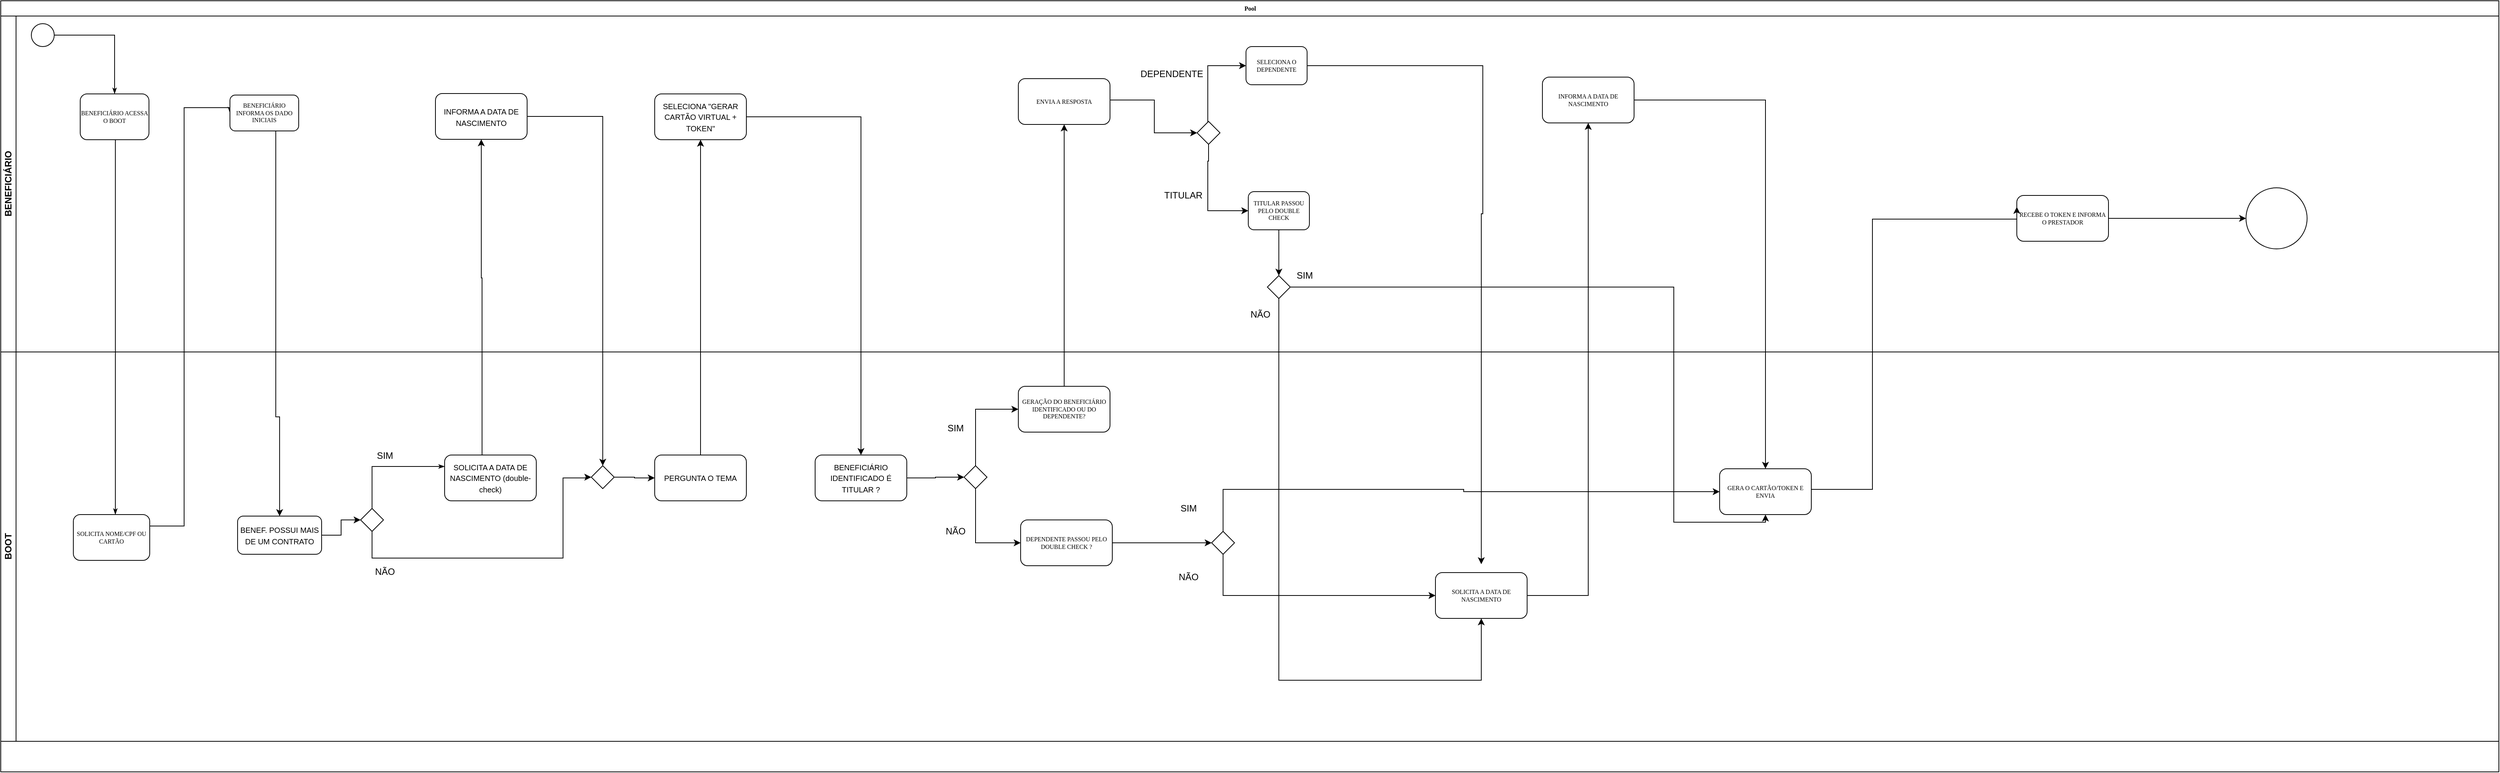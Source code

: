 <mxfile version="24.0.2" type="github">
  <diagram name="Page-1" id="c7488fd3-1785-93aa-aadb-54a6760d102a">
    <mxGraphModel dx="2980" dy="764" grid="1" gridSize="10" guides="1" tooltips="1" connect="1" arrows="1" fold="1" page="1" pageScale="1" pageWidth="1100" pageHeight="850" background="none" math="0" shadow="0">
      <root>
        <mxCell id="0" />
        <mxCell id="1" parent="0" />
        <mxCell id="2b4e8129b02d487f-1" value="Pool" style="swimlane;html=1;childLayout=stackLayout;horizontal=1;startSize=20;horizontalStack=0;rounded=0;shadow=0;labelBackgroundColor=none;strokeWidth=1;fontFamily=Verdana;fontSize=8;align=center;" parent="1" vertex="1">
          <mxGeometry x="-620" y="30" width="3270" height="1010" as="geometry" />
        </mxCell>
        <mxCell id="2b4e8129b02d487f-24" style="edgeStyle=orthogonalEdgeStyle;rounded=0;html=1;labelBackgroundColor=none;startArrow=none;startFill=0;startSize=5;endArrow=classicThin;endFill=1;endSize=5;jettySize=auto;orthogonalLoop=1;strokeWidth=1;fontFamily=Verdana;fontSize=8" parent="2b4e8129b02d487f-1" source="2b4e8129b02d487f-6" target="2b4e8129b02d487f-12" edge="1">
          <mxGeometry relative="1" as="geometry">
            <Array as="points">
              <mxPoint x="150" y="200" />
              <mxPoint x="150" y="200" />
            </Array>
          </mxGeometry>
        </mxCell>
        <mxCell id="2b4e8129b02d487f-26" style="edgeStyle=orthogonalEdgeStyle;rounded=0;html=1;labelBackgroundColor=none;startArrow=none;startFill=0;startSize=5;endArrow=classicThin;endFill=1;endSize=5;jettySize=auto;orthogonalLoop=1;strokeWidth=1;fontFamily=Verdana;fontSize=8;entryX=0;entryY=0.5;entryDx=0;entryDy=0;exitX=1;exitY=0.25;exitDx=0;exitDy=0;" parent="2b4e8129b02d487f-1" source="2b4e8129b02d487f-12" target="2b4e8129b02d487f-7" edge="1">
          <mxGeometry relative="1" as="geometry">
            <mxPoint x="280" y="97" as="targetPoint" />
            <Array as="points">
              <mxPoint x="240" y="688" />
              <mxPoint x="240" y="140" />
              <mxPoint x="300" y="140" />
            </Array>
          </mxGeometry>
        </mxCell>
        <mxCell id="DA61yKmNvIKPyCM13obE-10" style="edgeStyle=orthogonalEdgeStyle;rounded=0;orthogonalLoop=1;jettySize=auto;html=1;entryX=0.5;entryY=0;entryDx=0;entryDy=0;" edge="1" parent="2b4e8129b02d487f-1" source="2b4e8129b02d487f-7" target="DA61yKmNvIKPyCM13obE-8">
          <mxGeometry relative="1" as="geometry">
            <mxPoint x="360" y="400" as="targetPoint" />
            <Array as="points">
              <mxPoint x="360" y="545" />
            </Array>
          </mxGeometry>
        </mxCell>
        <mxCell id="DA61yKmNvIKPyCM13obE-36" value="" style="edgeStyle=orthogonalEdgeStyle;rounded=0;orthogonalLoop=1;jettySize=auto;html=1;" edge="1" parent="2b4e8129b02d487f-1" source="DA61yKmNvIKPyCM13obE-22" target="DA61yKmNvIKPyCM13obE-35">
          <mxGeometry relative="1" as="geometry">
            <Array as="points">
              <mxPoint x="630" y="363" />
              <mxPoint x="629" y="363" />
            </Array>
          </mxGeometry>
        </mxCell>
        <mxCell id="DA61yKmNvIKPyCM13obE-41" style="edgeStyle=orthogonalEdgeStyle;rounded=0;orthogonalLoop=1;jettySize=auto;html=1;entryX=0.5;entryY=0;entryDx=0;entryDy=0;entryPerimeter=0;" edge="1" parent="2b4e8129b02d487f-1" source="DA61yKmNvIKPyCM13obE-35" target="DA61yKmNvIKPyCM13obE-46">
          <mxGeometry relative="1" as="geometry">
            <mxPoint x="776" y="460" as="targetPoint" />
          </mxGeometry>
        </mxCell>
        <mxCell id="DA61yKmNvIKPyCM13obE-51" value="" style="edgeStyle=orthogonalEdgeStyle;rounded=0;orthogonalLoop=1;jettySize=auto;html=1;" edge="1" parent="2b4e8129b02d487f-1" source="DA61yKmNvIKPyCM13obE-28" target="DA61yKmNvIKPyCM13obE-50">
          <mxGeometry relative="1" as="geometry" />
        </mxCell>
        <mxCell id="DA61yKmNvIKPyCM13obE-53" value="" style="edgeStyle=orthogonalEdgeStyle;rounded=0;orthogonalLoop=1;jettySize=auto;html=1;" edge="1" parent="2b4e8129b02d487f-1" source="DA61yKmNvIKPyCM13obE-50" target="DA61yKmNvIKPyCM13obE-52">
          <mxGeometry relative="1" as="geometry" />
        </mxCell>
        <mxCell id="DA61yKmNvIKPyCM13obE-93" value="" style="edgeStyle=orthogonalEdgeStyle;rounded=0;orthogonalLoop=1;jettySize=auto;html=1;" edge="1" parent="2b4e8129b02d487f-1" source="DA61yKmNvIKPyCM13obE-88" target="DA61yKmNvIKPyCM13obE-92">
          <mxGeometry relative="1" as="geometry" />
        </mxCell>
        <mxCell id="DA61yKmNvIKPyCM13obE-95" value="" style="edgeStyle=orthogonalEdgeStyle;rounded=0;orthogonalLoop=1;jettySize=auto;html=1;" edge="1" parent="2b4e8129b02d487f-1" source="DA61yKmNvIKPyCM13obE-92" target="DA61yKmNvIKPyCM13obE-94">
          <mxGeometry relative="1" as="geometry" />
        </mxCell>
        <object label="BENEFICIÁRIO" id="2b4e8129b02d487f-2">
          <mxCell style="swimlane;html=1;startSize=20;horizontal=0;" parent="2b4e8129b02d487f-1" vertex="1">
            <mxGeometry y="20" width="3270" height="440" as="geometry" />
          </mxCell>
        </object>
        <mxCell id="2b4e8129b02d487f-18" style="edgeStyle=orthogonalEdgeStyle;rounded=0;html=1;labelBackgroundColor=none;startArrow=none;startFill=0;startSize=5;endArrow=classicThin;endFill=1;endSize=5;jettySize=auto;orthogonalLoop=1;strokeWidth=1;fontFamily=Verdana;fontSize=8" parent="2b4e8129b02d487f-2" source="2b4e8129b02d487f-5" target="2b4e8129b02d487f-6" edge="1">
          <mxGeometry relative="1" as="geometry" />
        </mxCell>
        <mxCell id="2b4e8129b02d487f-5" value="" style="ellipse;whiteSpace=wrap;html=1;rounded=0;shadow=0;labelBackgroundColor=none;strokeWidth=1;fontFamily=Verdana;fontSize=8;align=center;" parent="2b4e8129b02d487f-2" vertex="1">
          <mxGeometry x="40" y="10" width="30" height="30" as="geometry" />
        </mxCell>
        <mxCell id="2b4e8129b02d487f-6" value="BENEFICIÁRIO ACESSA O BOOT" style="rounded=1;whiteSpace=wrap;html=1;shadow=0;labelBackgroundColor=none;strokeWidth=1;fontFamily=Verdana;fontSize=8;align=center;" parent="2b4e8129b02d487f-2" vertex="1">
          <mxGeometry x="104" y="102" width="90" height="60" as="geometry" />
        </mxCell>
        <mxCell id="2b4e8129b02d487f-7" value="BENEFICIÁRIO INFORMA OS DADO INICIAIS" style="rounded=1;whiteSpace=wrap;html=1;shadow=0;labelBackgroundColor=none;strokeWidth=1;fontFamily=Verdana;fontSize=8;align=center;" parent="2b4e8129b02d487f-2" vertex="1">
          <mxGeometry x="300" y="103.5" width="90" height="47" as="geometry" />
        </mxCell>
        <mxCell id="DA61yKmNvIKPyCM13obE-35" value="&lt;font style=&quot;font-size: 10px;&quot;&gt;INFORMA A DATA DE NASCIMENTO&lt;/font&gt;" style="whiteSpace=wrap;html=1;rounded=1;" vertex="1" parent="2b4e8129b02d487f-2">
          <mxGeometry x="569" y="101.5" width="120" height="60" as="geometry" />
        </mxCell>
        <mxCell id="DA61yKmNvIKPyCM13obE-50" value="&lt;font style=&quot;font-size: 10px;&quot;&gt;SELECIONA &quot;GERAR CARTÃO VIRTUAL + TOKEN&quot;&lt;/font&gt;" style="whiteSpace=wrap;html=1;rounded=1;" vertex="1" parent="2b4e8129b02d487f-2">
          <mxGeometry x="856" y="102" width="120" height="60" as="geometry" />
        </mxCell>
        <mxCell id="DA61yKmNvIKPyCM13obE-149" value="" style="edgeStyle=orthogonalEdgeStyle;rounded=0;orthogonalLoop=1;jettySize=auto;html=1;" edge="1" parent="2b4e8129b02d487f-2" source="DA61yKmNvIKPyCM13obE-90" target="DA61yKmNvIKPyCM13obE-148">
          <mxGeometry relative="1" as="geometry" />
        </mxCell>
        <mxCell id="DA61yKmNvIKPyCM13obE-90" value="RECEBE O TOKEN E INFORMA O PRESTADOR" style="whiteSpace=wrap;html=1;fontSize=8;fontFamily=Verdana;strokeWidth=1;rounded=1;shadow=0;labelBackgroundColor=none;" vertex="1" parent="2b4e8129b02d487f-2">
          <mxGeometry x="2639" y="235.0" width="120" height="60" as="geometry" />
        </mxCell>
        <mxCell id="DA61yKmNvIKPyCM13obE-92" value="INFORMA A DATA DE NASCIMENTO" style="whiteSpace=wrap;html=1;fontSize=8;fontFamily=Verdana;strokeWidth=1;rounded=1;shadow=0;labelBackgroundColor=none;" vertex="1" parent="2b4e8129b02d487f-2">
          <mxGeometry x="2018" y="80.0" width="120" height="60" as="geometry" />
        </mxCell>
        <mxCell id="DA61yKmNvIKPyCM13obE-107" value="" style="edgeStyle=orthogonalEdgeStyle;rounded=0;orthogonalLoop=1;jettySize=auto;html=1;entryX=0;entryY=0.5;entryDx=0;entryDy=0;entryPerimeter=0;" edge="1" parent="2b4e8129b02d487f-2" source="DA61yKmNvIKPyCM13obE-103" target="DA61yKmNvIKPyCM13obE-105">
          <mxGeometry relative="1" as="geometry">
            <mxPoint x="1532" y="130.0" as="targetPoint" />
            <Array as="points">
              <mxPoint x="1510" y="110" />
              <mxPoint x="1510" y="153" />
            </Array>
          </mxGeometry>
        </mxCell>
        <mxCell id="DA61yKmNvIKPyCM13obE-103" value="ENVIA A RESPOSTA" style="whiteSpace=wrap;html=1;fontSize=8;fontFamily=Verdana;strokeWidth=1;rounded=1;shadow=0;labelBackgroundColor=none;" vertex="1" parent="2b4e8129b02d487f-2">
          <mxGeometry x="1332" y="82.0" width="120" height="60" as="geometry" />
        </mxCell>
        <mxCell id="DA61yKmNvIKPyCM13obE-109" value="" style="edgeStyle=orthogonalEdgeStyle;rounded=0;orthogonalLoop=1;jettySize=auto;html=1;entryX=0;entryY=0.5;entryDx=0;entryDy=0;exitX=0.5;exitY=0;exitDx=0;exitDy=0;exitPerimeter=0;" edge="1" parent="2b4e8129b02d487f-2" source="DA61yKmNvIKPyCM13obE-105" target="DA61yKmNvIKPyCM13obE-108">
          <mxGeometry relative="1" as="geometry">
            <mxPoint x="1590" y="140" as="sourcePoint" />
            <Array as="points">
              <mxPoint x="1580" y="141" />
              <mxPoint x="1580" y="65" />
            </Array>
          </mxGeometry>
        </mxCell>
        <mxCell id="DA61yKmNvIKPyCM13obE-111" value="" style="edgeStyle=orthogonalEdgeStyle;rounded=0;orthogonalLoop=1;jettySize=auto;html=1;exitX=0.5;exitY=1;exitDx=0;exitDy=0;exitPerimeter=0;" edge="1" parent="2b4e8129b02d487f-2" source="DA61yKmNvIKPyCM13obE-105" target="DA61yKmNvIKPyCM13obE-110">
          <mxGeometry relative="1" as="geometry">
            <Array as="points">
              <mxPoint x="1581" y="190" />
              <mxPoint x="1580" y="190" />
              <mxPoint x="1580" y="255" />
            </Array>
          </mxGeometry>
        </mxCell>
        <mxCell id="DA61yKmNvIKPyCM13obE-105" value="&lt;span style=&quot;color: rgba(0, 0, 0, 0); font-family: monospace; font-size: 0px; text-align: start; text-wrap: nowrap;&quot;&gt;%3CmxGraphModel%3E%3Croot%3E%3CmxCell%20id%3D%220%22%2F%3E%3CmxCell%20id%3D%221%22%20parent%3D%220%22%2F%3E%3CmxCell%20id%3D%222%22%20value%3D%22N%C3%83O%22%20style%3D%22text%3Bhtml%3D1%3Balign%3Dcenter%3BverticalAlign%3Dmiddle%3BwhiteSpace%3Dwrap%3Brounded%3D0%3B%22%20vertex%3D%221%22%20parent%3D%221%22%3E%3CmxGeometry%20x%3D%22-16%22%20y%3D%22525%22%20width%3D%2260%22%20height%3D%2230%22%20as%3D%22geometry%22%2F%3E%3C%2FmxCell%3E%3C%2Froot%3E%3C%2FmxGraphModel%3E&lt;/span&gt;" style="strokeWidth=1;html=1;shape=mxgraph.flowchart.decision;whiteSpace=wrap;rounded=1;shadow=0;labelBackgroundColor=none;fontFamily=Verdana;fontSize=8;align=center;" vertex="1" parent="2b4e8129b02d487f-2">
          <mxGeometry x="1566" y="138.0" width="30" height="30" as="geometry" />
        </mxCell>
        <mxCell id="DA61yKmNvIKPyCM13obE-108" value="SELECIONA O DEPENDENTE" style="whiteSpace=wrap;html=1;fontSize=8;fontFamily=Verdana;strokeWidth=1;rounded=1;shadow=0;labelBackgroundColor=none;" vertex="1" parent="2b4e8129b02d487f-2">
          <mxGeometry x="1630" y="40" width="80" height="50" as="geometry" />
        </mxCell>
        <mxCell id="DA61yKmNvIKPyCM13obE-124" value="" style="edgeStyle=orthogonalEdgeStyle;rounded=0;orthogonalLoop=1;jettySize=auto;html=1;exitX=0.5;exitY=1;exitDx=0;exitDy=0;" edge="1" parent="2b4e8129b02d487f-2" source="DA61yKmNvIKPyCM13obE-110" target="DA61yKmNvIKPyCM13obE-121">
          <mxGeometry relative="1" as="geometry" />
        </mxCell>
        <mxCell id="DA61yKmNvIKPyCM13obE-110" value="TITULAR PASSOU PELO DOUBLE CHECK" style="whiteSpace=wrap;html=1;fontSize=8;fontFamily=Verdana;strokeWidth=1;rounded=1;shadow=0;labelBackgroundColor=none;" vertex="1" parent="2b4e8129b02d487f-2">
          <mxGeometry x="1633" y="230" width="80" height="50" as="geometry" />
        </mxCell>
        <mxCell id="DA61yKmNvIKPyCM13obE-121" value="&lt;span style=&quot;color: rgba(0, 0, 0, 0); font-family: monospace; font-size: 0px; text-align: start; text-wrap: nowrap;&quot;&gt;%3CmxGraphModel%3E%3Croot%3E%3CmxCell%20id%3D%220%22%2F%3E%3CmxCell%20id%3D%221%22%20parent%3D%220%22%2F%3E%3CmxCell%20id%3D%222%22%20value%3D%22N%C3%83O%22%20style%3D%22text%3Bhtml%3D1%3Balign%3Dcenter%3BverticalAlign%3Dmiddle%3BwhiteSpace%3Dwrap%3Brounded%3D0%3B%22%20vertex%3D%221%22%20parent%3D%221%22%3E%3CmxGeometry%20x%3D%22-16%22%20y%3D%22525%22%20width%3D%2260%22%20height%3D%2230%22%20as%3D%22geometry%22%2F%3E%3C%2FmxCell%3E%3C%2Froot%3E%3C%2FmxGraphModel%3E&lt;/span&gt;" style="strokeWidth=1;html=1;shape=mxgraph.flowchart.decision;whiteSpace=wrap;rounded=1;shadow=0;labelBackgroundColor=none;fontFamily=Verdana;fontSize=8;align=center;" vertex="1" parent="2b4e8129b02d487f-2">
          <mxGeometry x="1658" y="340.0" width="30" height="30" as="geometry" />
        </mxCell>
        <mxCell id="DA61yKmNvIKPyCM13obE-129" value="SIM" style="text;html=1;align=center;verticalAlign=middle;whiteSpace=wrap;rounded=0;" vertex="1" parent="2b4e8129b02d487f-2">
          <mxGeometry x="1677" y="325.0" width="60" height="30" as="geometry" />
        </mxCell>
        <mxCell id="DA61yKmNvIKPyCM13obE-140" value="NÃO" style="text;html=1;align=center;verticalAlign=middle;whiteSpace=wrap;rounded=0;" vertex="1" parent="2b4e8129b02d487f-2">
          <mxGeometry x="1619" y="376.0" width="60" height="30" as="geometry" />
        </mxCell>
        <mxCell id="DA61yKmNvIKPyCM13obE-145" value="DEPENDENTE" style="text;html=1;align=center;verticalAlign=middle;whiteSpace=wrap;rounded=0;" vertex="1" parent="2b4e8129b02d487f-2">
          <mxGeometry x="1495" y="61" width="76" height="30" as="geometry" />
        </mxCell>
        <mxCell id="DA61yKmNvIKPyCM13obE-148" value="" style="ellipse;whiteSpace=wrap;html=1;fontSize=8;fontFamily=Verdana;strokeWidth=1;rounded=1;shadow=0;labelBackgroundColor=none;" vertex="1" parent="2b4e8129b02d487f-2">
          <mxGeometry x="2939" y="225.0" width="80" height="80" as="geometry" />
        </mxCell>
        <mxCell id="DA61yKmNvIKPyCM13obE-100" value="" style="edgeStyle=orthogonalEdgeStyle;rounded=0;orthogonalLoop=1;jettySize=auto;html=1;entryX=0;entryY=0.25;entryDx=0;entryDy=0;" edge="1" parent="2b4e8129b02d487f-1" source="DA61yKmNvIKPyCM13obE-94" target="DA61yKmNvIKPyCM13obE-90">
          <mxGeometry relative="1" as="geometry">
            <mxPoint x="2105" y="290.0" as="targetPoint" />
            <Array as="points">
              <mxPoint x="2450" y="640" />
              <mxPoint x="2450" y="286" />
            </Array>
          </mxGeometry>
        </mxCell>
        <mxCell id="DA61yKmNvIKPyCM13obE-104" value="" style="edgeStyle=orthogonalEdgeStyle;rounded=0;orthogonalLoop=1;jettySize=auto;html=1;" edge="1" parent="2b4e8129b02d487f-1" source="DA61yKmNvIKPyCM13obE-73" target="DA61yKmNvIKPyCM13obE-103">
          <mxGeometry relative="1" as="geometry" />
        </mxCell>
        <mxCell id="DA61yKmNvIKPyCM13obE-120" value="" style="edgeStyle=orthogonalEdgeStyle;rounded=0;orthogonalLoop=1;jettySize=auto;html=1;exitX=1;exitY=0.5;exitDx=0;exitDy=0;" edge="1" parent="2b4e8129b02d487f-1" source="DA61yKmNvIKPyCM13obE-108">
          <mxGeometry relative="1" as="geometry">
            <mxPoint x="1938" y="738" as="targetPoint" />
            <Array as="points">
              <mxPoint x="1940" y="85" />
              <mxPoint x="1940" y="279" />
              <mxPoint x="1938" y="279" />
            </Array>
          </mxGeometry>
        </mxCell>
        <mxCell id="DA61yKmNvIKPyCM13obE-127" value="" style="edgeStyle=orthogonalEdgeStyle;rounded=0;orthogonalLoop=1;jettySize=auto;html=1;entryX=0.5;entryY=1;entryDx=0;entryDy=0;" edge="1" parent="2b4e8129b02d487f-1" source="DA61yKmNvIKPyCM13obE-121" target="DA61yKmNvIKPyCM13obE-94">
          <mxGeometry relative="1" as="geometry">
            <mxPoint x="1530" y="375.048" as="targetPoint" />
            <Array as="points">
              <mxPoint x="2190" y="375" />
              <mxPoint x="2190" y="683" />
              <mxPoint x="2310" y="683" />
            </Array>
          </mxGeometry>
        </mxCell>
        <mxCell id="DA61yKmNvIKPyCM13obE-133" value="" style="edgeStyle=orthogonalEdgeStyle;rounded=0;orthogonalLoop=1;jettySize=auto;html=1;" edge="1" parent="2b4e8129b02d487f-1" source="DA61yKmNvIKPyCM13obE-121" target="DA61yKmNvIKPyCM13obE-88">
          <mxGeometry relative="1" as="geometry">
            <mxPoint x="890" y="440" as="sourcePoint" />
            <mxPoint x="1245" y="850" as="targetPoint" />
            <Array as="points">
              <mxPoint x="1673" y="890" />
              <mxPoint x="1938" y="890" />
            </Array>
          </mxGeometry>
        </mxCell>
        <mxCell id="2b4e8129b02d487f-3" value="BOOT" style="swimlane;html=1;startSize=20;horizontal=0;" parent="2b4e8129b02d487f-1" vertex="1">
          <mxGeometry y="460" width="3270" height="510" as="geometry" />
        </mxCell>
        <mxCell id="2b4e8129b02d487f-12" value="SOLICITA NOME/CPF OU CARTÃO" style="rounded=1;whiteSpace=wrap;html=1;shadow=0;labelBackgroundColor=none;strokeWidth=1;fontFamily=Verdana;fontSize=8;align=center;" parent="2b4e8129b02d487f-3" vertex="1">
          <mxGeometry x="95" y="213" width="100" height="60" as="geometry" />
        </mxCell>
        <mxCell id="DA61yKmNvIKPyCM13obE-29" style="edgeStyle=orthogonalEdgeStyle;rounded=0;orthogonalLoop=1;jettySize=auto;html=1;exitX=0.5;exitY=1;exitDx=0;exitDy=0;exitPerimeter=0;entryX=0;entryY=0.5;entryDx=0;entryDy=0;entryPerimeter=0;" edge="1" parent="2b4e8129b02d487f-3" source="2b4e8129b02d487f-13" target="DA61yKmNvIKPyCM13obE-46">
          <mxGeometry relative="1" as="geometry">
            <mxPoint x="736" y="172" as="targetPoint" />
            <Array as="points">
              <mxPoint x="486" y="270" />
              <mxPoint x="736" y="270" />
              <mxPoint x="736" y="165" />
              <mxPoint x="766" y="165" />
            </Array>
          </mxGeometry>
        </mxCell>
        <mxCell id="2b4e8129b02d487f-13" value="&lt;span style=&quot;color: rgba(0, 0, 0, 0); font-family: monospace; font-size: 0px; text-align: start; text-wrap: nowrap;&quot;&gt;%3CmxGraphModel%3E%3Croot%3E%3CmxCell%20id%3D%220%22%2F%3E%3CmxCell%20id%3D%221%22%20parent%3D%220%22%2F%3E%3CmxCell%20id%3D%222%22%20value%3D%22N%C3%83O%22%20style%3D%22text%3Bhtml%3D1%3Balign%3Dcenter%3BverticalAlign%3Dmiddle%3BwhiteSpace%3Dwrap%3Brounded%3D0%3B%22%20vertex%3D%221%22%20parent%3D%221%22%3E%3CmxGeometry%20x%3D%22-16%22%20y%3D%22525%22%20width%3D%2260%22%20height%3D%2230%22%20as%3D%22geometry%22%2F%3E%3C%2FmxCell%3E%3C%2Froot%3E%3C%2FmxGraphModel%3E&lt;/span&gt;" style="strokeWidth=1;html=1;shape=mxgraph.flowchart.decision;whiteSpace=wrap;rounded=1;shadow=0;labelBackgroundColor=none;fontFamily=Verdana;fontSize=8;align=center;" parent="2b4e8129b02d487f-3" vertex="1">
          <mxGeometry x="471" y="205.0" width="30" height="30" as="geometry" />
        </mxCell>
        <mxCell id="DA61yKmNvIKPyCM13obE-8" value="&lt;font style=&quot;font-size: 10px;&quot;&gt;BENEF. POSSUI MAIS DE UM CONTRATO&lt;/font&gt;" style="rounded=1;whiteSpace=wrap;html=1;" vertex="1" parent="2b4e8129b02d487f-3">
          <mxGeometry x="310" y="215" width="110" height="50" as="geometry" />
        </mxCell>
        <mxCell id="DA61yKmNvIKPyCM13obE-20" value="NÃO" style="text;html=1;align=center;verticalAlign=middle;whiteSpace=wrap;rounded=0;" vertex="1" parent="2b4e8129b02d487f-3">
          <mxGeometry x="473" y="270" width="60" height="35" as="geometry" />
        </mxCell>
        <mxCell id="DA61yKmNvIKPyCM13obE-21" style="edgeStyle=orthogonalEdgeStyle;rounded=0;orthogonalLoop=1;jettySize=auto;html=1;entryX=0;entryY=0.5;entryDx=0;entryDy=0;entryPerimeter=0;" edge="1" parent="2b4e8129b02d487f-3" source="DA61yKmNvIKPyCM13obE-8" target="2b4e8129b02d487f-13">
          <mxGeometry relative="1" as="geometry" />
        </mxCell>
        <mxCell id="DA61yKmNvIKPyCM13obE-22" value="&lt;font style=&quot;font-size: 10px;&quot;&gt;SOLICITA A DATA DE NASCIMENTO (double-check)&lt;/font&gt;" style="rounded=1;whiteSpace=wrap;html=1;" vertex="1" parent="2b4e8129b02d487f-3">
          <mxGeometry x="581" y="135" width="120" height="60" as="geometry" />
        </mxCell>
        <mxCell id="2b4e8129b02d487f-31" style="edgeStyle=orthogonalEdgeStyle;rounded=0;html=1;labelBackgroundColor=none;startArrow=none;startFill=0;startSize=5;endArrow=classicThin;endFill=1;endSize=5;jettySize=auto;orthogonalLoop=1;strokeWidth=1;fontFamily=Verdana;fontSize=8;exitX=0.5;exitY=0;exitDx=0;exitDy=0;exitPerimeter=0;entryX=0;entryY=0.25;entryDx=0;entryDy=0;" parent="2b4e8129b02d487f-3" source="2b4e8129b02d487f-13" target="DA61yKmNvIKPyCM13obE-22" edge="1">
          <mxGeometry relative="1" as="geometry">
            <mxPoint x="565" y="67" as="sourcePoint" />
            <mxPoint x="546" y="30" as="targetPoint" />
            <Array as="points">
              <mxPoint x="486" y="150" />
              <mxPoint x="569" y="150" />
            </Array>
          </mxGeometry>
        </mxCell>
        <mxCell id="DA61yKmNvIKPyCM13obE-28" value="&lt;font style=&quot;font-size: 10px;&quot;&gt;PERGUNTA O TEMA&lt;/font&gt;" style="rounded=1;whiteSpace=wrap;html=1;" vertex="1" parent="2b4e8129b02d487f-3">
          <mxGeometry x="856" y="135" width="120" height="60" as="geometry" />
        </mxCell>
        <mxCell id="DA61yKmNvIKPyCM13obE-32" value="SIM" style="text;html=1;align=center;verticalAlign=middle;whiteSpace=wrap;rounded=0;" vertex="1" parent="2b4e8129b02d487f-3">
          <mxGeometry x="485" y="121" width="36" height="30" as="geometry" />
        </mxCell>
        <mxCell id="DA61yKmNvIKPyCM13obE-49" style="edgeStyle=orthogonalEdgeStyle;rounded=0;orthogonalLoop=1;jettySize=auto;html=1;entryX=0;entryY=0.5;entryDx=0;entryDy=0;" edge="1" parent="2b4e8129b02d487f-3" source="DA61yKmNvIKPyCM13obE-46" target="DA61yKmNvIKPyCM13obE-28">
          <mxGeometry relative="1" as="geometry" />
        </mxCell>
        <mxCell id="DA61yKmNvIKPyCM13obE-46" value="&lt;span style=&quot;color: rgba(0, 0, 0, 0); font-family: monospace; font-size: 0px; text-align: start; text-wrap: nowrap;&quot;&gt;%3CmxGraphModel%3E%3Croot%3E%3CmxCell%20id%3D%220%22%2F%3E%3CmxCell%20id%3D%221%22%20parent%3D%220%22%2F%3E%3CmxCell%20id%3D%222%22%20value%3D%22N%C3%83O%22%20style%3D%22text%3Bhtml%3D1%3Balign%3Dcenter%3BverticalAlign%3Dmiddle%3BwhiteSpace%3Dwrap%3Brounded%3D0%3B%22%20vertex%3D%221%22%20parent%3D%221%22%3E%3CmxGeometry%20x%3D%22-16%22%20y%3D%22525%22%20width%3D%2260%22%20height%3D%2230%22%20as%3D%22geometry%22%2F%3E%3C%2FmxCell%3E%3C%2Froot%3E%3C%2FmxGraphModel%3E&lt;/span&gt;" style="strokeWidth=1;html=1;shape=mxgraph.flowchart.decision;whiteSpace=wrap;rounded=1;shadow=0;labelBackgroundColor=none;fontFamily=Verdana;fontSize=8;align=center;" vertex="1" parent="2b4e8129b02d487f-3">
          <mxGeometry x="773" y="149.0" width="30" height="30" as="geometry" />
        </mxCell>
        <mxCell id="DA61yKmNvIKPyCM13obE-57" value="" style="edgeStyle=orthogonalEdgeStyle;rounded=0;orthogonalLoop=1;jettySize=auto;html=1;entryX=0;entryY=0.5;entryDx=0;entryDy=0;entryPerimeter=0;" edge="1" parent="2b4e8129b02d487f-3" source="DA61yKmNvIKPyCM13obE-52" target="DA61yKmNvIKPyCM13obE-58">
          <mxGeometry relative="1" as="geometry">
            <mxPoint x="1286" y="162.5" as="targetPoint" />
          </mxGeometry>
        </mxCell>
        <mxCell id="DA61yKmNvIKPyCM13obE-52" value="&lt;font style=&quot;font-size: 10px;&quot;&gt;BENEFICIÁRIO IDENTIFICADO É TITULAR ?&lt;/font&gt;" style="whiteSpace=wrap;html=1;rounded=1;" vertex="1" parent="2b4e8129b02d487f-3">
          <mxGeometry x="1066" y="135" width="120" height="60" as="geometry" />
        </mxCell>
        <mxCell id="DA61yKmNvIKPyCM13obE-74" value="" style="edgeStyle=orthogonalEdgeStyle;rounded=0;orthogonalLoop=1;jettySize=auto;html=1;entryX=0;entryY=0.5;entryDx=0;entryDy=0;exitX=0.5;exitY=0;exitDx=0;exitDy=0;exitPerimeter=0;" edge="1" parent="2b4e8129b02d487f-3" source="DA61yKmNvIKPyCM13obE-58" target="DA61yKmNvIKPyCM13obE-73">
          <mxGeometry relative="1" as="geometry" />
        </mxCell>
        <mxCell id="DA61yKmNvIKPyCM13obE-76" value="" style="edgeStyle=orthogonalEdgeStyle;rounded=0;orthogonalLoop=1;jettySize=auto;html=1;exitX=0.5;exitY=1;exitDx=0;exitDy=0;exitPerimeter=0;entryX=0;entryY=0.5;entryDx=0;entryDy=0;" edge="1" parent="2b4e8129b02d487f-3" source="DA61yKmNvIKPyCM13obE-58" target="DA61yKmNvIKPyCM13obE-75">
          <mxGeometry relative="1" as="geometry" />
        </mxCell>
        <mxCell id="DA61yKmNvIKPyCM13obE-58" value="&lt;span style=&quot;color: rgba(0, 0, 0, 0); font-family: monospace; font-size: 0px; text-align: start; text-wrap: nowrap;&quot;&gt;%3CmxGraphModel%3E%3Croot%3E%3CmxCell%20id%3D%220%22%2F%3E%3CmxCell%20id%3D%221%22%20parent%3D%220%22%2F%3E%3CmxCell%20id%3D%222%22%20value%3D%22N%C3%83O%22%20style%3D%22text%3Bhtml%3D1%3Balign%3Dcenter%3BverticalAlign%3Dmiddle%3BwhiteSpace%3Dwrap%3Brounded%3D0%3B%22%20vertex%3D%221%22%20parent%3D%221%22%3E%3CmxGeometry%20x%3D%22-16%22%20y%3D%22525%22%20width%3D%2260%22%20height%3D%2230%22%20as%3D%22geometry%22%2F%3E%3C%2FmxCell%3E%3C%2Froot%3E%3C%2FmxGraphModel%3E&lt;/span&gt;" style="strokeWidth=1;html=1;shape=mxgraph.flowchart.decision;whiteSpace=wrap;rounded=1;shadow=0;labelBackgroundColor=none;fontFamily=Verdana;fontSize=8;align=center;" vertex="1" parent="2b4e8129b02d487f-3">
          <mxGeometry x="1261" y="149.0" width="30" height="30" as="geometry" />
        </mxCell>
        <mxCell id="DA61yKmNvIKPyCM13obE-60" value="SIM" style="text;html=1;align=center;verticalAlign=middle;whiteSpace=wrap;rounded=0;" vertex="1" parent="2b4e8129b02d487f-3">
          <mxGeometry x="1220" y="85" width="60" height="30" as="geometry" />
        </mxCell>
        <mxCell id="DA61yKmNvIKPyCM13obE-59" value="NÃO" style="text;html=1;align=center;verticalAlign=middle;whiteSpace=wrap;rounded=0;" vertex="1" parent="2b4e8129b02d487f-3">
          <mxGeometry x="1220" y="220" width="60" height="30" as="geometry" />
        </mxCell>
        <mxCell id="DA61yKmNvIKPyCM13obE-73" value="GERAÇÃO DO BENEFICIÁRIO IDENTIFICADO OU DO DEPENDENTE?" style="whiteSpace=wrap;html=1;fontSize=8;fontFamily=Verdana;strokeWidth=1;rounded=1;shadow=0;labelBackgroundColor=none;" vertex="1" parent="2b4e8129b02d487f-3">
          <mxGeometry x="1332" y="45.0" width="120" height="60" as="geometry" />
        </mxCell>
        <mxCell id="DA61yKmNvIKPyCM13obE-80" value="" style="edgeStyle=orthogonalEdgeStyle;rounded=0;orthogonalLoop=1;jettySize=auto;html=1;entryX=0;entryY=0.5;entryDx=0;entryDy=0;entryPerimeter=0;" edge="1" parent="2b4e8129b02d487f-3" source="DA61yKmNvIKPyCM13obE-75" target="DA61yKmNvIKPyCM13obE-83">
          <mxGeometry relative="1" as="geometry">
            <mxPoint x="1555" y="250" as="targetPoint" />
          </mxGeometry>
        </mxCell>
        <mxCell id="DA61yKmNvIKPyCM13obE-75" value="DEPENDENTE PASSOU PELO DOUBLE CHECK ?" style="whiteSpace=wrap;html=1;fontSize=8;fontFamily=Verdana;strokeWidth=1;rounded=1;shadow=0;labelBackgroundColor=none;" vertex="1" parent="2b4e8129b02d487f-3">
          <mxGeometry x="1335" y="220.0" width="120" height="60" as="geometry" />
        </mxCell>
        <mxCell id="DA61yKmNvIKPyCM13obE-89" value="" style="edgeStyle=orthogonalEdgeStyle;rounded=0;orthogonalLoop=1;jettySize=auto;html=1;exitX=0.5;exitY=1;exitDx=0;exitDy=0;exitPerimeter=0;entryX=0;entryY=0.5;entryDx=0;entryDy=0;" edge="1" parent="2b4e8129b02d487f-3" source="DA61yKmNvIKPyCM13obE-83" target="DA61yKmNvIKPyCM13obE-88">
          <mxGeometry relative="1" as="geometry" />
        </mxCell>
        <mxCell id="DA61yKmNvIKPyCM13obE-97" value="" style="edgeStyle=orthogonalEdgeStyle;rounded=0;orthogonalLoop=1;jettySize=auto;html=1;entryX=0;entryY=0.5;entryDx=0;entryDy=0;exitX=0.5;exitY=0;exitDx=0;exitDy=0;exitPerimeter=0;" edge="1" parent="2b4e8129b02d487f-3" source="DA61yKmNvIKPyCM13obE-83" target="DA61yKmNvIKPyCM13obE-94">
          <mxGeometry relative="1" as="geometry">
            <mxPoint x="2095" y="90.0" as="targetPoint" />
            <Array as="points">
              <mxPoint x="1600" y="180" />
              <mxPoint x="1915" y="180" />
              <mxPoint x="1915" y="183" />
            </Array>
          </mxGeometry>
        </mxCell>
        <mxCell id="DA61yKmNvIKPyCM13obE-83" value="&lt;span style=&quot;color: rgba(0, 0, 0, 0); font-family: monospace; font-size: 0px; text-align: start; text-wrap: nowrap;&quot;&gt;%3CmxGraphModel%3E%3Croot%3E%3CmxCell%20id%3D%220%22%2F%3E%3CmxCell%20id%3D%221%22%20parent%3D%220%22%2F%3E%3CmxCell%20id%3D%222%22%20value%3D%22N%C3%83O%22%20style%3D%22text%3Bhtml%3D1%3Balign%3Dcenter%3BverticalAlign%3Dmiddle%3BwhiteSpace%3Dwrap%3Brounded%3D0%3B%22%20vertex%3D%221%22%20parent%3D%221%22%3E%3CmxGeometry%20x%3D%22-16%22%20y%3D%22525%22%20width%3D%2260%22%20height%3D%2230%22%20as%3D%22geometry%22%2F%3E%3C%2FmxCell%3E%3C%2Froot%3E%3C%2FmxGraphModel%3E&lt;/span&gt;" style="strokeWidth=1;html=1;shape=mxgraph.flowchart.decision;whiteSpace=wrap;rounded=1;shadow=0;labelBackgroundColor=none;fontFamily=Verdana;fontSize=8;align=center;" vertex="1" parent="2b4e8129b02d487f-3">
          <mxGeometry x="1585" y="235.0" width="30" height="30" as="geometry" />
        </mxCell>
        <mxCell id="DA61yKmNvIKPyCM13obE-88" value="SOLICITA A DATA DE NASCIMENTO" style="whiteSpace=wrap;html=1;fontSize=8;fontFamily=Verdana;strokeWidth=1;rounded=1;shadow=0;labelBackgroundColor=none;" vertex="1" parent="2b4e8129b02d487f-3">
          <mxGeometry x="1878" y="289.0" width="120" height="60" as="geometry" />
        </mxCell>
        <mxCell id="DA61yKmNvIKPyCM13obE-94" value="GERA O CARTÃO/TOKEN E ENVIA" style="whiteSpace=wrap;html=1;fontSize=8;fontFamily=Verdana;strokeWidth=1;rounded=1;shadow=0;labelBackgroundColor=none;" vertex="1" parent="2b4e8129b02d487f-3">
          <mxGeometry x="2250" y="153.0" width="120" height="60" as="geometry" />
        </mxCell>
        <mxCell id="DA61yKmNvIKPyCM13obE-101" value="SIM" style="text;html=1;align=center;verticalAlign=middle;whiteSpace=wrap;rounded=0;" vertex="1" parent="2b4e8129b02d487f-3">
          <mxGeometry x="1525" y="190" width="60" height="30" as="geometry" />
        </mxCell>
        <mxCell id="DA61yKmNvIKPyCM13obE-102" value="NÃO" style="text;html=1;align=center;verticalAlign=middle;whiteSpace=wrap;rounded=0;" vertex="1" parent="2b4e8129b02d487f-3">
          <mxGeometry x="1525" y="280" width="60" height="30" as="geometry" />
        </mxCell>
        <mxCell id="DA61yKmNvIKPyCM13obE-146" value="TITULAR" style="text;html=1;align=center;verticalAlign=middle;whiteSpace=wrap;rounded=0;" vertex="1" parent="1">
          <mxGeometry x="890" y="270" width="76" height="30" as="geometry" />
        </mxCell>
      </root>
    </mxGraphModel>
  </diagram>
</mxfile>
